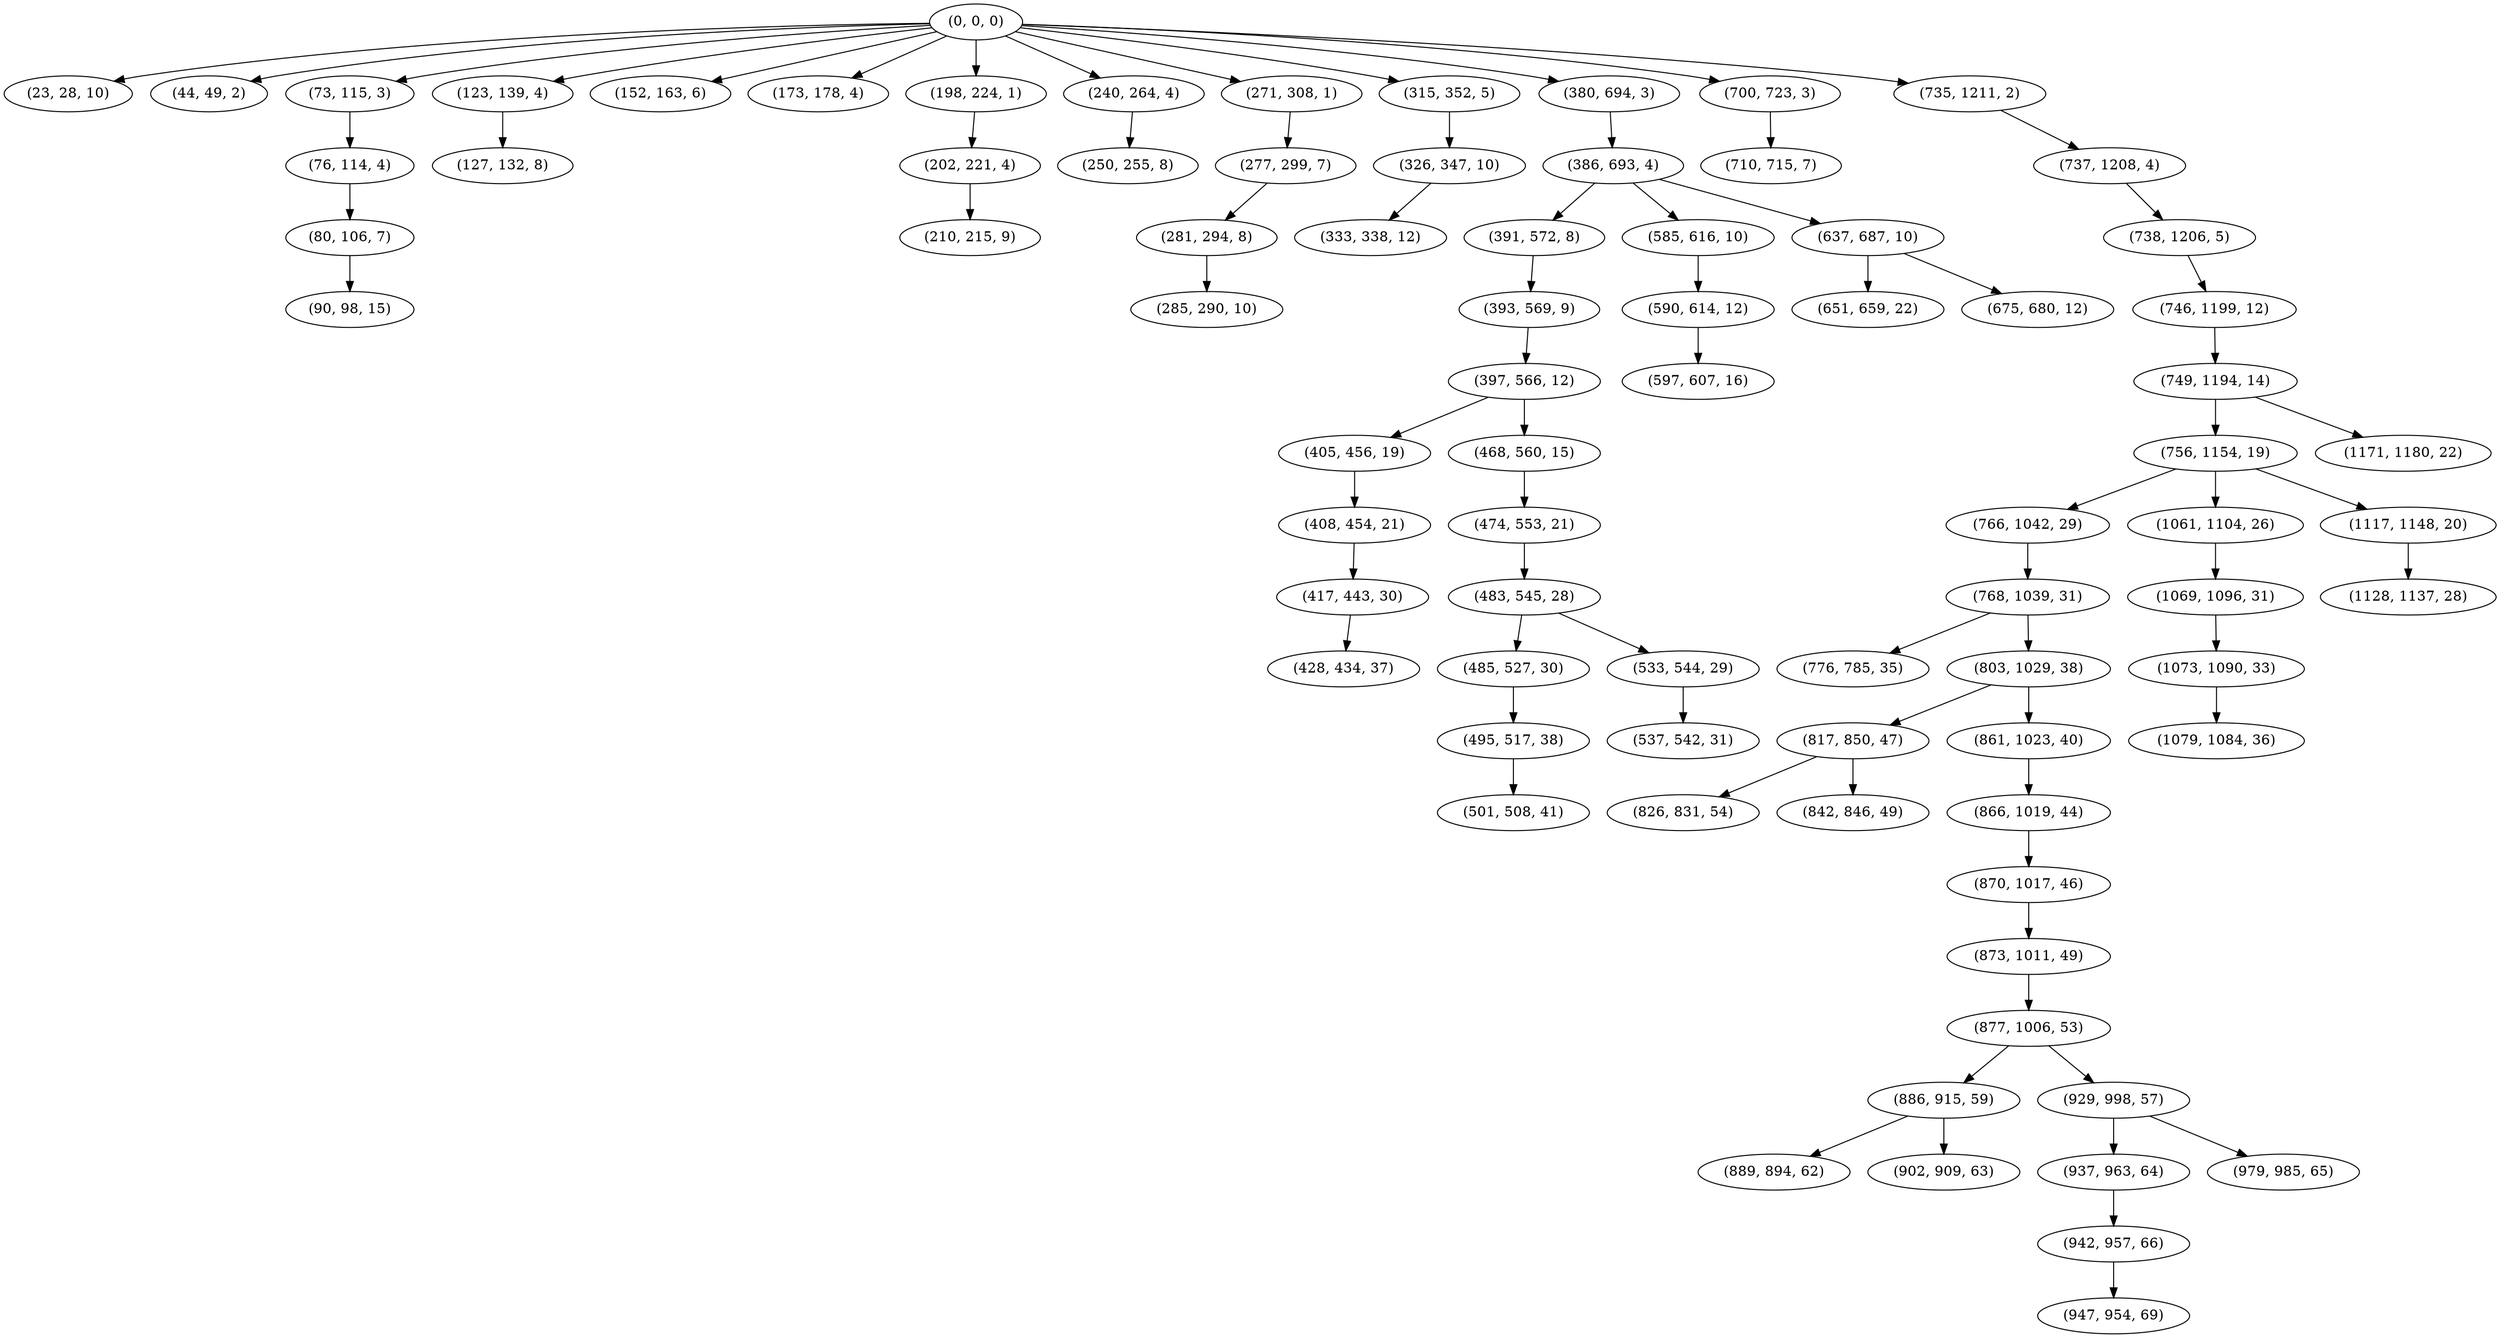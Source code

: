 digraph tree {
    "(0, 0, 0)";
    "(23, 28, 10)";
    "(44, 49, 2)";
    "(73, 115, 3)";
    "(76, 114, 4)";
    "(80, 106, 7)";
    "(90, 98, 15)";
    "(123, 139, 4)";
    "(127, 132, 8)";
    "(152, 163, 6)";
    "(173, 178, 4)";
    "(198, 224, 1)";
    "(202, 221, 4)";
    "(210, 215, 9)";
    "(240, 264, 4)";
    "(250, 255, 8)";
    "(271, 308, 1)";
    "(277, 299, 7)";
    "(281, 294, 8)";
    "(285, 290, 10)";
    "(315, 352, 5)";
    "(326, 347, 10)";
    "(333, 338, 12)";
    "(380, 694, 3)";
    "(386, 693, 4)";
    "(391, 572, 8)";
    "(393, 569, 9)";
    "(397, 566, 12)";
    "(405, 456, 19)";
    "(408, 454, 21)";
    "(417, 443, 30)";
    "(428, 434, 37)";
    "(468, 560, 15)";
    "(474, 553, 21)";
    "(483, 545, 28)";
    "(485, 527, 30)";
    "(495, 517, 38)";
    "(501, 508, 41)";
    "(533, 544, 29)";
    "(537, 542, 31)";
    "(585, 616, 10)";
    "(590, 614, 12)";
    "(597, 607, 16)";
    "(637, 687, 10)";
    "(651, 659, 22)";
    "(675, 680, 12)";
    "(700, 723, 3)";
    "(710, 715, 7)";
    "(735, 1211, 2)";
    "(737, 1208, 4)";
    "(738, 1206, 5)";
    "(746, 1199, 12)";
    "(749, 1194, 14)";
    "(756, 1154, 19)";
    "(766, 1042, 29)";
    "(768, 1039, 31)";
    "(776, 785, 35)";
    "(803, 1029, 38)";
    "(817, 850, 47)";
    "(826, 831, 54)";
    "(842, 846, 49)";
    "(861, 1023, 40)";
    "(866, 1019, 44)";
    "(870, 1017, 46)";
    "(873, 1011, 49)";
    "(877, 1006, 53)";
    "(886, 915, 59)";
    "(889, 894, 62)";
    "(902, 909, 63)";
    "(929, 998, 57)";
    "(937, 963, 64)";
    "(942, 957, 66)";
    "(947, 954, 69)";
    "(979, 985, 65)";
    "(1061, 1104, 26)";
    "(1069, 1096, 31)";
    "(1073, 1090, 33)";
    "(1079, 1084, 36)";
    "(1117, 1148, 20)";
    "(1128, 1137, 28)";
    "(1171, 1180, 22)";
    "(0, 0, 0)" -> "(23, 28, 10)";
    "(0, 0, 0)" -> "(44, 49, 2)";
    "(0, 0, 0)" -> "(73, 115, 3)";
    "(0, 0, 0)" -> "(123, 139, 4)";
    "(0, 0, 0)" -> "(152, 163, 6)";
    "(0, 0, 0)" -> "(173, 178, 4)";
    "(0, 0, 0)" -> "(198, 224, 1)";
    "(0, 0, 0)" -> "(240, 264, 4)";
    "(0, 0, 0)" -> "(271, 308, 1)";
    "(0, 0, 0)" -> "(315, 352, 5)";
    "(0, 0, 0)" -> "(380, 694, 3)";
    "(0, 0, 0)" -> "(700, 723, 3)";
    "(0, 0, 0)" -> "(735, 1211, 2)";
    "(73, 115, 3)" -> "(76, 114, 4)";
    "(76, 114, 4)" -> "(80, 106, 7)";
    "(80, 106, 7)" -> "(90, 98, 15)";
    "(123, 139, 4)" -> "(127, 132, 8)";
    "(198, 224, 1)" -> "(202, 221, 4)";
    "(202, 221, 4)" -> "(210, 215, 9)";
    "(240, 264, 4)" -> "(250, 255, 8)";
    "(271, 308, 1)" -> "(277, 299, 7)";
    "(277, 299, 7)" -> "(281, 294, 8)";
    "(281, 294, 8)" -> "(285, 290, 10)";
    "(315, 352, 5)" -> "(326, 347, 10)";
    "(326, 347, 10)" -> "(333, 338, 12)";
    "(380, 694, 3)" -> "(386, 693, 4)";
    "(386, 693, 4)" -> "(391, 572, 8)";
    "(386, 693, 4)" -> "(585, 616, 10)";
    "(386, 693, 4)" -> "(637, 687, 10)";
    "(391, 572, 8)" -> "(393, 569, 9)";
    "(393, 569, 9)" -> "(397, 566, 12)";
    "(397, 566, 12)" -> "(405, 456, 19)";
    "(397, 566, 12)" -> "(468, 560, 15)";
    "(405, 456, 19)" -> "(408, 454, 21)";
    "(408, 454, 21)" -> "(417, 443, 30)";
    "(417, 443, 30)" -> "(428, 434, 37)";
    "(468, 560, 15)" -> "(474, 553, 21)";
    "(474, 553, 21)" -> "(483, 545, 28)";
    "(483, 545, 28)" -> "(485, 527, 30)";
    "(483, 545, 28)" -> "(533, 544, 29)";
    "(485, 527, 30)" -> "(495, 517, 38)";
    "(495, 517, 38)" -> "(501, 508, 41)";
    "(533, 544, 29)" -> "(537, 542, 31)";
    "(585, 616, 10)" -> "(590, 614, 12)";
    "(590, 614, 12)" -> "(597, 607, 16)";
    "(637, 687, 10)" -> "(651, 659, 22)";
    "(637, 687, 10)" -> "(675, 680, 12)";
    "(700, 723, 3)" -> "(710, 715, 7)";
    "(735, 1211, 2)" -> "(737, 1208, 4)";
    "(737, 1208, 4)" -> "(738, 1206, 5)";
    "(738, 1206, 5)" -> "(746, 1199, 12)";
    "(746, 1199, 12)" -> "(749, 1194, 14)";
    "(749, 1194, 14)" -> "(756, 1154, 19)";
    "(749, 1194, 14)" -> "(1171, 1180, 22)";
    "(756, 1154, 19)" -> "(766, 1042, 29)";
    "(756, 1154, 19)" -> "(1061, 1104, 26)";
    "(756, 1154, 19)" -> "(1117, 1148, 20)";
    "(766, 1042, 29)" -> "(768, 1039, 31)";
    "(768, 1039, 31)" -> "(776, 785, 35)";
    "(768, 1039, 31)" -> "(803, 1029, 38)";
    "(803, 1029, 38)" -> "(817, 850, 47)";
    "(803, 1029, 38)" -> "(861, 1023, 40)";
    "(817, 850, 47)" -> "(826, 831, 54)";
    "(817, 850, 47)" -> "(842, 846, 49)";
    "(861, 1023, 40)" -> "(866, 1019, 44)";
    "(866, 1019, 44)" -> "(870, 1017, 46)";
    "(870, 1017, 46)" -> "(873, 1011, 49)";
    "(873, 1011, 49)" -> "(877, 1006, 53)";
    "(877, 1006, 53)" -> "(886, 915, 59)";
    "(877, 1006, 53)" -> "(929, 998, 57)";
    "(886, 915, 59)" -> "(889, 894, 62)";
    "(886, 915, 59)" -> "(902, 909, 63)";
    "(929, 998, 57)" -> "(937, 963, 64)";
    "(929, 998, 57)" -> "(979, 985, 65)";
    "(937, 963, 64)" -> "(942, 957, 66)";
    "(942, 957, 66)" -> "(947, 954, 69)";
    "(1061, 1104, 26)" -> "(1069, 1096, 31)";
    "(1069, 1096, 31)" -> "(1073, 1090, 33)";
    "(1073, 1090, 33)" -> "(1079, 1084, 36)";
    "(1117, 1148, 20)" -> "(1128, 1137, 28)";
}
